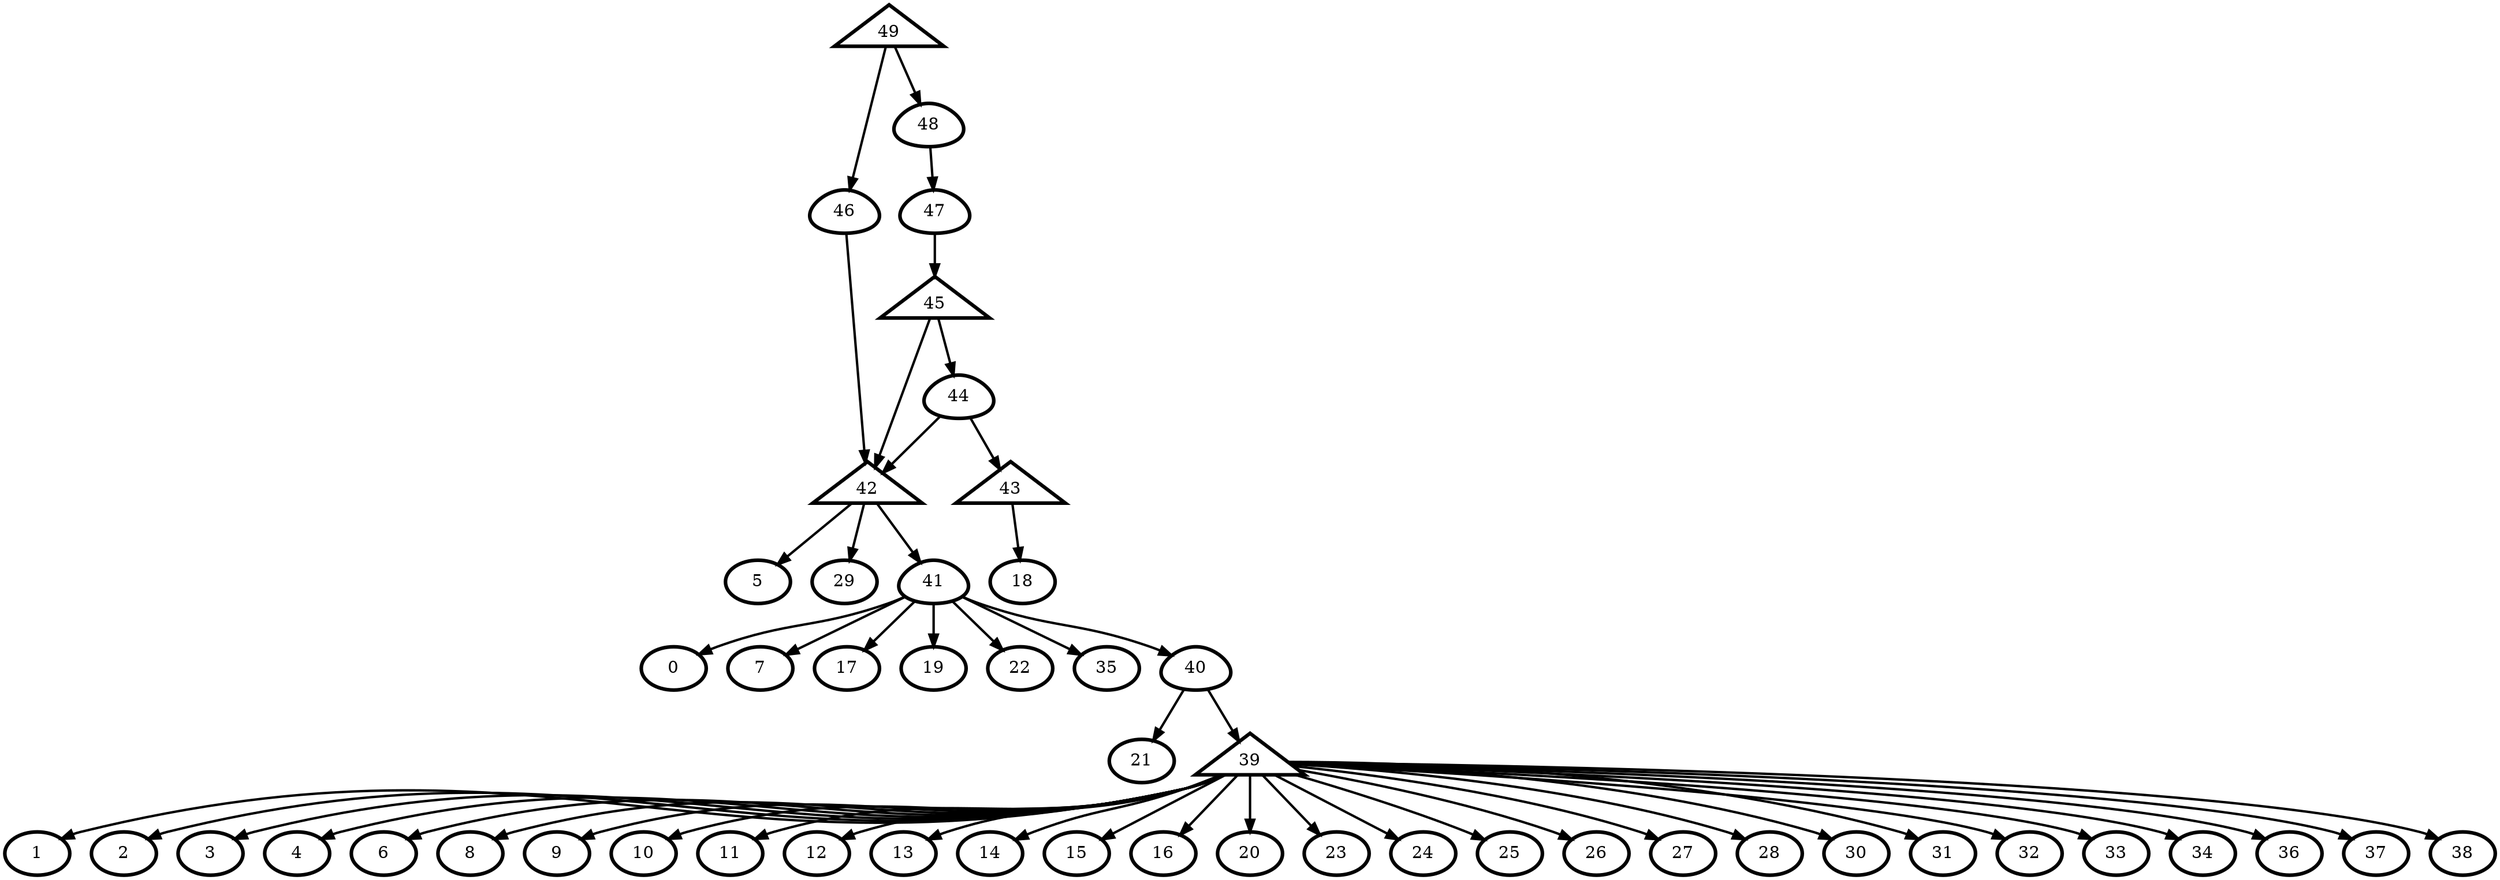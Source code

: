 digraph G {
    0 [penwidth=3,label="0"]
    1 [penwidth=3,label="1"]
    2 [penwidth=3,label="2"]
    3 [penwidth=3,label="3"]
    4 [penwidth=3,label="4"]
    5 [penwidth=3,label="5"]
    6 [penwidth=3,label="6"]
    7 [penwidth=3,label="7"]
    8 [penwidth=3,label="8"]
    9 [penwidth=3,label="9"]
    10 [penwidth=3,label="10"]
    11 [penwidth=3,label="11"]
    12 [penwidth=3,label="12"]
    13 [penwidth=3,label="13"]
    14 [penwidth=3,label="14"]
    15 [penwidth=3,label="15"]
    16 [penwidth=3,label="16"]
    17 [penwidth=3,label="17"]
    18 [penwidth=3,label="18"]
    19 [penwidth=3,label="19"]
    20 [penwidth=3,label="20"]
    21 [penwidth=3,label="21"]
    22 [penwidth=3,label="22"]
    23 [penwidth=3,label="23"]
    24 [penwidth=3,label="24"]
    25 [penwidth=3,label="25"]
    26 [penwidth=3,label="26"]
    27 [penwidth=3,label="27"]
    28 [penwidth=3,label="28"]
    29 [penwidth=3,label="29"]
    30 [penwidth=3,label="30"]
    31 [penwidth=3,label="31"]
    32 [penwidth=3,label="32"]
    33 [penwidth=3,label="33"]
    34 [penwidth=3,label="34"]
    35 [penwidth=3,label="35"]
    36 [penwidth=3,label="36"]
    37 [penwidth=3,label="37"]
    38 [penwidth=3,label="38"]
    39 [penwidth=3,label="40",shape = "egg"]
    40 [penwidth=3,label="41",shape = "egg"]
    41 [penwidth=3,label="44",shape = "egg"]
    42 [penwidth=3,label="46",shape = "egg"]
    43 [penwidth=3,label="47",shape = "egg"]
    44 [penwidth=3,label="48",shape = "egg"]
    45 [penwidth=3,label="39",shape = "triangle"]
    46 [penwidth=3,label="42",shape = "triangle"]
    47 [penwidth=3,label="43",shape = "triangle"]
    48 [penwidth=3,label="45",shape = "triangle"]
    49 [penwidth=3,label="49",shape = "triangle"]

    45 -> 10 [penwidth=2]
    45 -> 4 [penwidth=2]
    45 -> 2 [penwidth=2]
    45 -> 38 [penwidth=2]
    45 -> 31 [penwidth=2]
    45 -> 30 [penwidth=2]
    45 -> 36 [penwidth=2]
    45 -> 13 [penwidth=2]
    45 -> 12 [penwidth=2]
    45 -> 3 [penwidth=2]
    45 -> 25 [penwidth=2]
    45 -> 6 [penwidth=2]
    45 -> 8 [penwidth=2]
    45 -> 11 [penwidth=2]
    45 -> 9 [penwidth=2]
    45 -> 20 [penwidth=2]
    45 -> 15 [penwidth=2]
    45 -> 26 [penwidth=2]
    45 -> 27 [penwidth=2]
    45 -> 14 [penwidth=2]
    45 -> 34 [penwidth=2]
    45 -> 24 [penwidth=2]
    45 -> 33 [penwidth=2]
    45 -> 37 [penwidth=2]
    45 -> 23 [penwidth=2]
    45 -> 16 [penwidth=2]
    45 -> 28 [penwidth=2]
    45 -> 1 [penwidth=2]
    45 -> 32 [penwidth=2]
    39 -> 45 [penwidth=2]
    39 -> 21 [penwidth=2]
    40 -> 7 [penwidth=2]
    40 -> 17 [penwidth=2]
    40 -> 0 [penwidth=2]
    40 -> 39 [penwidth=2]
    40 -> 22 [penwidth=2]
    40 -> 35 [penwidth=2]
    40 -> 19 [penwidth=2]
    46 -> 29 [penwidth=2]
    46 -> 40 [penwidth=2]
    46 -> 5 [penwidth=2]
    47 -> 18 [penwidth=2]
    41 -> 47 [penwidth=2]
    41 -> 46 [penwidth=2]
    48 -> 46 [penwidth=2]
    48 -> 41 [penwidth=2]
    42 -> 46 [penwidth=2]
    43 -> 48 [penwidth=2]
    44 -> 43 [penwidth=2]
    49 -> 44 [penwidth=2]
    49 -> 42 [penwidth=2]
}